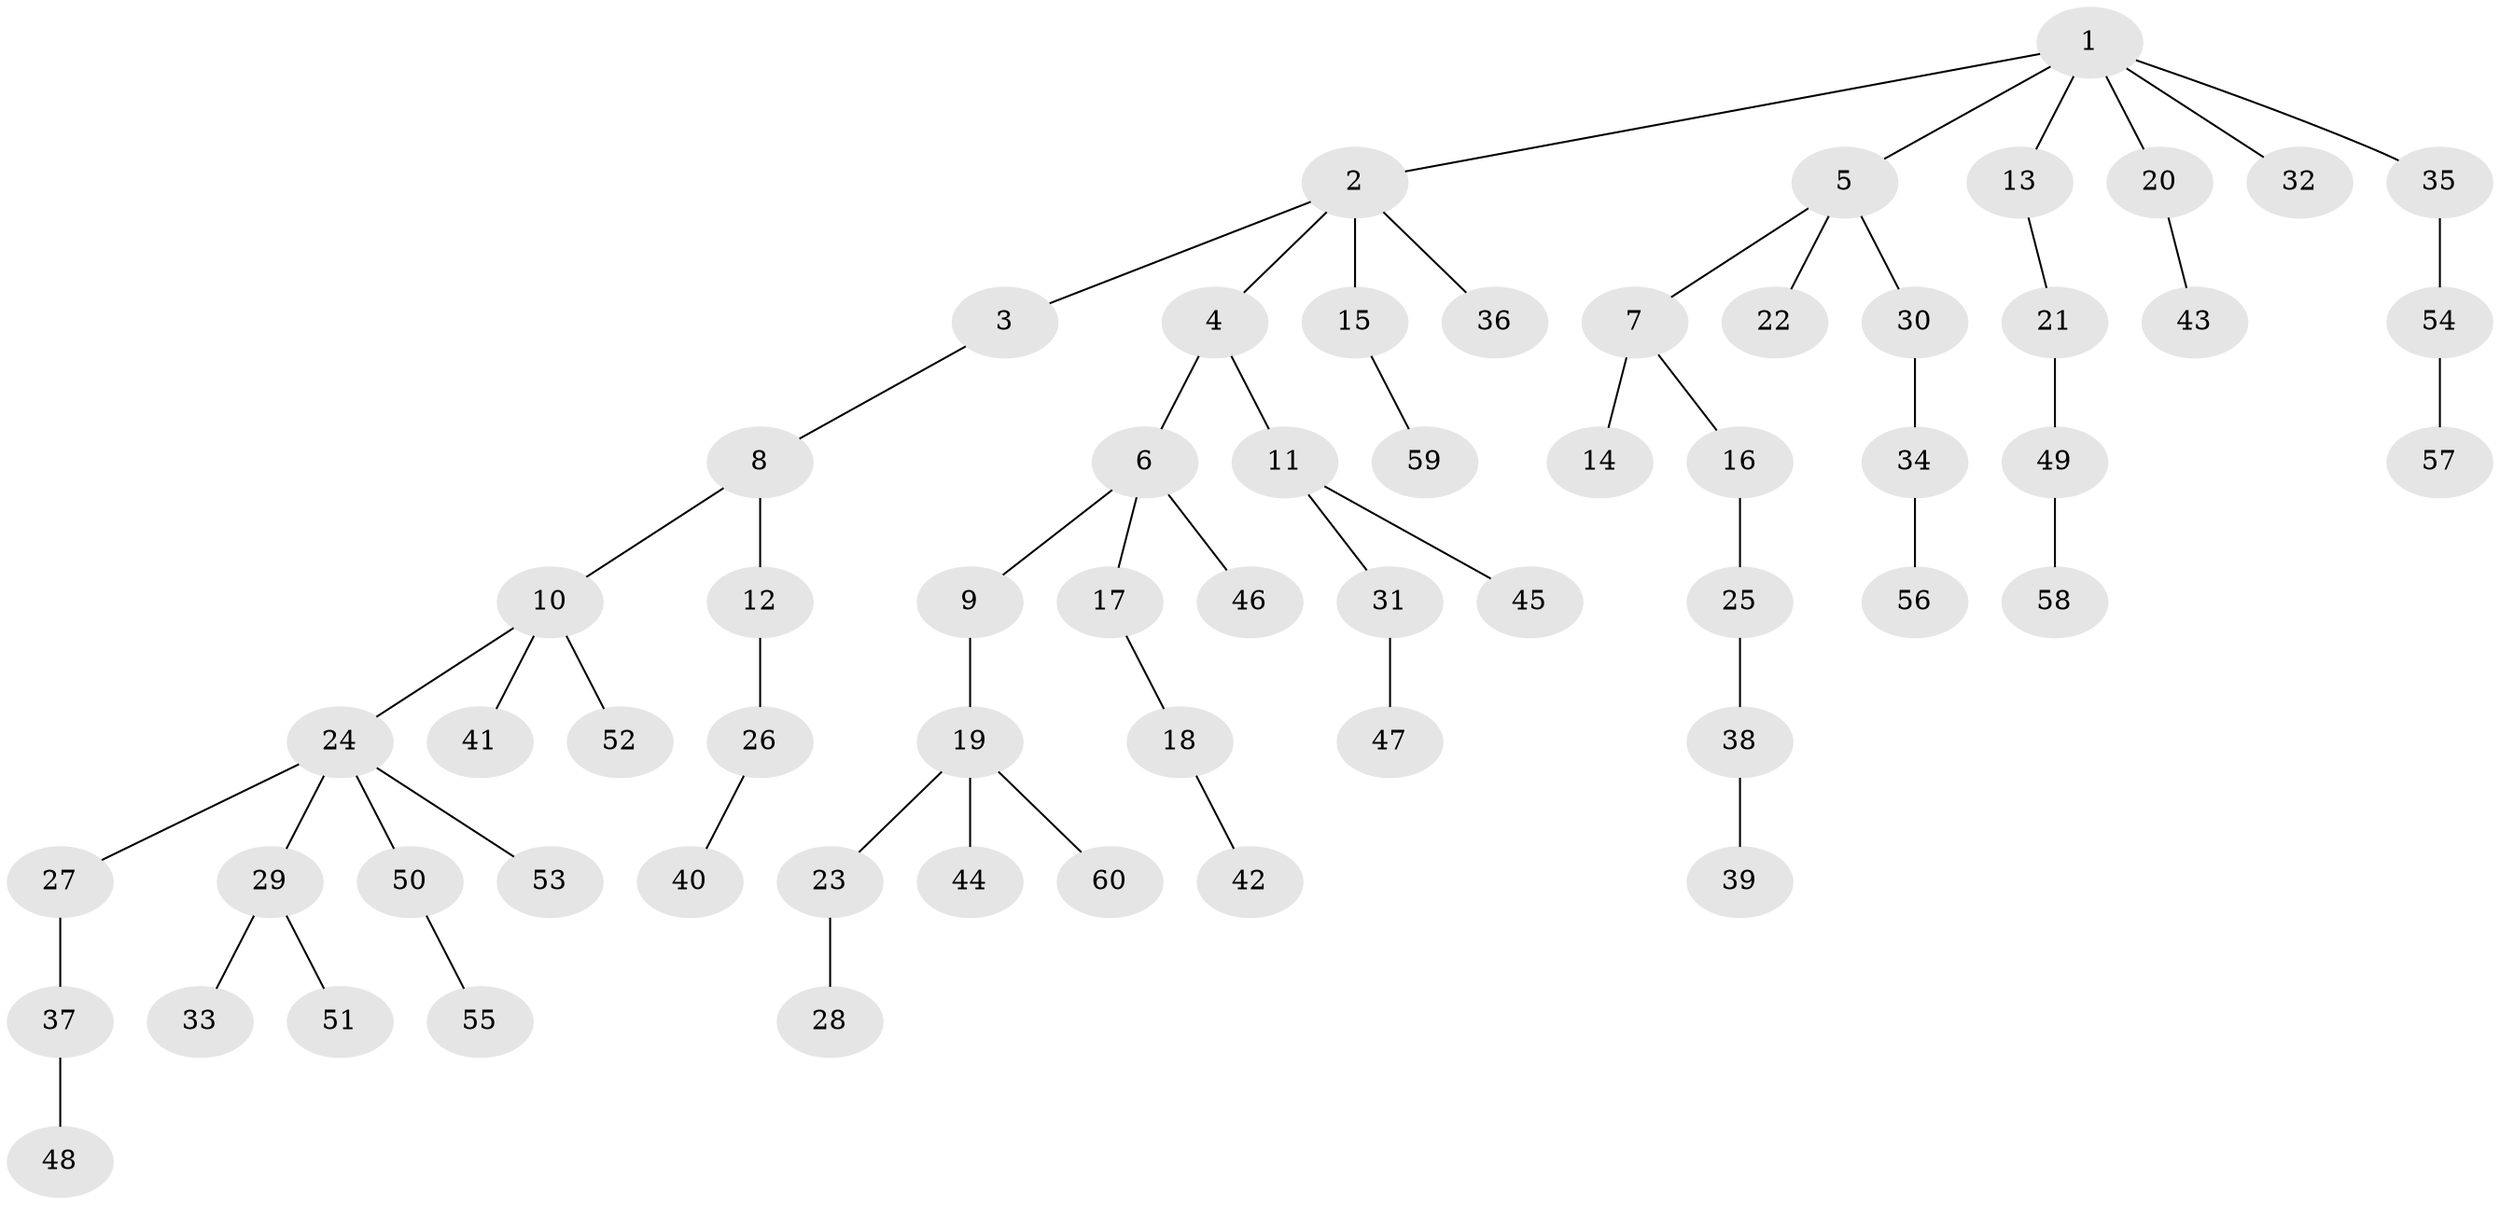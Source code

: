 // Generated by graph-tools (version 1.1) at 2025/36/03/09/25 02:36:57]
// undirected, 60 vertices, 59 edges
graph export_dot {
graph [start="1"]
  node [color=gray90,style=filled];
  1;
  2;
  3;
  4;
  5;
  6;
  7;
  8;
  9;
  10;
  11;
  12;
  13;
  14;
  15;
  16;
  17;
  18;
  19;
  20;
  21;
  22;
  23;
  24;
  25;
  26;
  27;
  28;
  29;
  30;
  31;
  32;
  33;
  34;
  35;
  36;
  37;
  38;
  39;
  40;
  41;
  42;
  43;
  44;
  45;
  46;
  47;
  48;
  49;
  50;
  51;
  52;
  53;
  54;
  55;
  56;
  57;
  58;
  59;
  60;
  1 -- 2;
  1 -- 5;
  1 -- 13;
  1 -- 20;
  1 -- 32;
  1 -- 35;
  2 -- 3;
  2 -- 4;
  2 -- 15;
  2 -- 36;
  3 -- 8;
  4 -- 6;
  4 -- 11;
  5 -- 7;
  5 -- 22;
  5 -- 30;
  6 -- 9;
  6 -- 17;
  6 -- 46;
  7 -- 14;
  7 -- 16;
  8 -- 10;
  8 -- 12;
  9 -- 19;
  10 -- 24;
  10 -- 41;
  10 -- 52;
  11 -- 31;
  11 -- 45;
  12 -- 26;
  13 -- 21;
  15 -- 59;
  16 -- 25;
  17 -- 18;
  18 -- 42;
  19 -- 23;
  19 -- 44;
  19 -- 60;
  20 -- 43;
  21 -- 49;
  23 -- 28;
  24 -- 27;
  24 -- 29;
  24 -- 50;
  24 -- 53;
  25 -- 38;
  26 -- 40;
  27 -- 37;
  29 -- 33;
  29 -- 51;
  30 -- 34;
  31 -- 47;
  34 -- 56;
  35 -- 54;
  37 -- 48;
  38 -- 39;
  49 -- 58;
  50 -- 55;
  54 -- 57;
}
